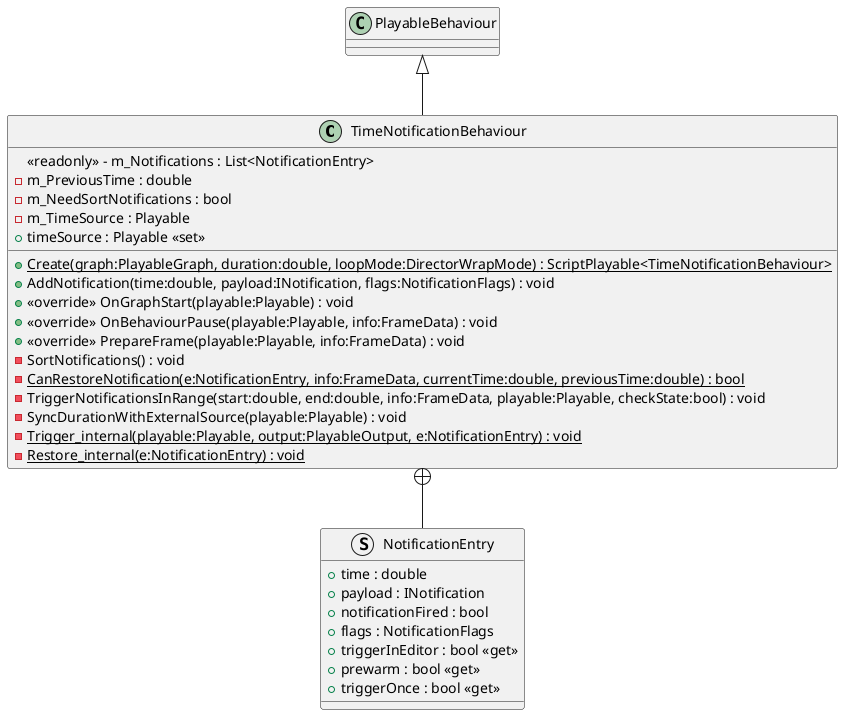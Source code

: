 @startuml
class TimeNotificationBehaviour {
    <<readonly>> - m_Notifications : List<NotificationEntry>
    - m_PreviousTime : double
    - m_NeedSortNotifications : bool
    - m_TimeSource : Playable
    + timeSource : Playable <<set>>
    + {static} Create(graph:PlayableGraph, duration:double, loopMode:DirectorWrapMode) : ScriptPlayable<TimeNotificationBehaviour>
    + AddNotification(time:double, payload:INotification, flags:NotificationFlags) : void
    + <<override>> OnGraphStart(playable:Playable) : void
    + <<override>> OnBehaviourPause(playable:Playable, info:FrameData) : void
    + <<override>> PrepareFrame(playable:Playable, info:FrameData) : void
    - SortNotifications() : void
    {static} - CanRestoreNotification(e:NotificationEntry, info:FrameData, currentTime:double, previousTime:double) : bool
    - TriggerNotificationsInRange(start:double, end:double, info:FrameData, playable:Playable, checkState:bool) : void
    - SyncDurationWithExternalSource(playable:Playable) : void
    {static} - Trigger_internal(playable:Playable, output:PlayableOutput, e:NotificationEntry) : void
    {static} - Restore_internal(e:NotificationEntry) : void
}
struct NotificationEntry {
    + time : double
    + payload : INotification
    + notificationFired : bool
    + flags : NotificationFlags
    + triggerInEditor : bool <<get>>
    + prewarm : bool <<get>>
    + triggerOnce : bool <<get>>
}
PlayableBehaviour <|-- TimeNotificationBehaviour
TimeNotificationBehaviour +-- NotificationEntry
@enduml
